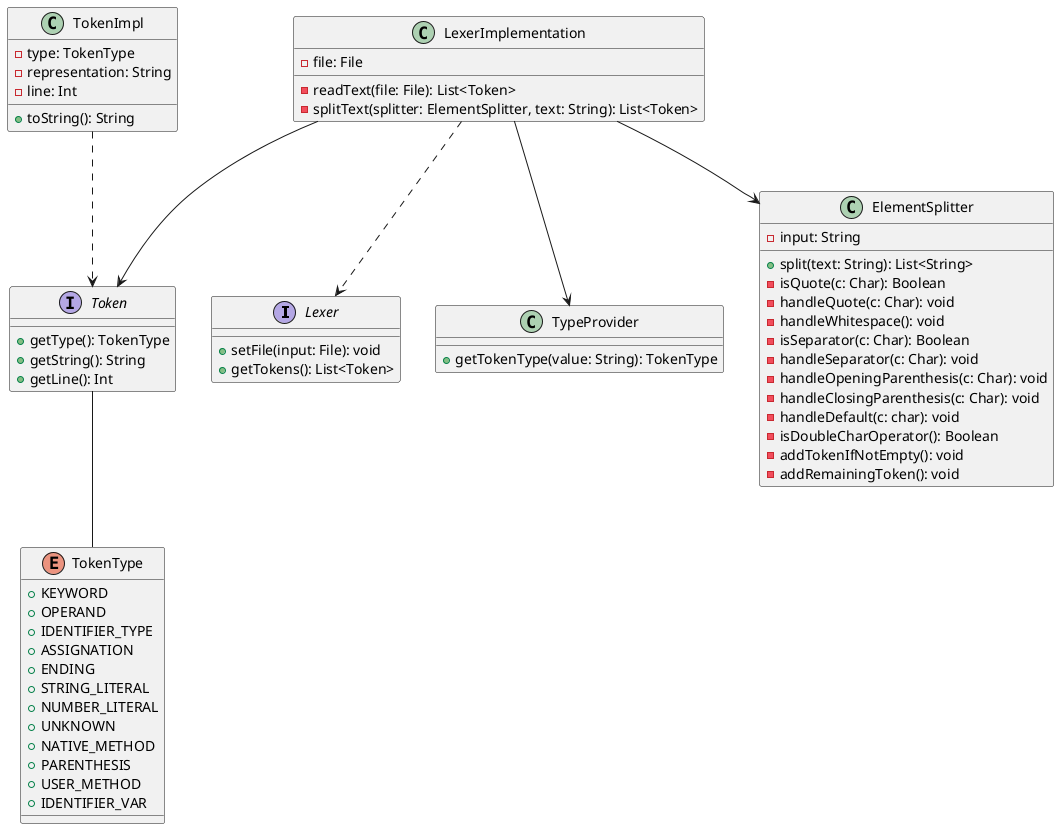 @startuml

interface Lexer {
+ setFile(input: File): void
+ getTokens(): List<Token>
}

interface Token {
+ getType(): TokenType
+ getString(): String
+ getLine(): Int
}

class TokenImpl {
- type: TokenType
- representation: String
- line: Int
+ toString(): String
}

enum TokenType {
+ KEYWORD
+ OPERAND
+ IDENTIFIER_TYPE
+ ASSIGNATION
+ ENDING
+ STRING_LITERAL
+ NUMBER_LITERAL
+ UNKNOWN
+ NATIVE_METHOD
+ PARENTHESIS
+ USER_METHOD
+ IDENTIFIER_VAR
}

class TypeProvider {
+ getTokenType(value: String): TokenType
}

class LexerImplementation {
- file: File
- readText(file: File): List<Token>
- splitText(splitter: ElementSplitter, text: String): List<Token>
}

class ElementSplitter {
- input: String
+ split(text: String): List<String>
- isQuote(c: Char): Boolean
- handleQuote(c: Char): void
- handleWhitespace(): void
- isSeparator(c: Char): Boolean
- handleSeparator(c: Char): void
- handleOpeningParenthesis(c: Char): void
- handleClosingParenthesis(c: Char): void
- handleDefault(c: char): void
- isDoubleCharOperator(): Boolean
- addTokenIfNotEmpty(): void
- addRemainingToken(): void
}

LexerImplementation ..> Lexer
LexerImplementation --> ElementSplitter
LexerImplementation --> TypeProvider
LexerImplementation --> Token
TokenImpl ..> Token
Token -- TokenType

@enduml